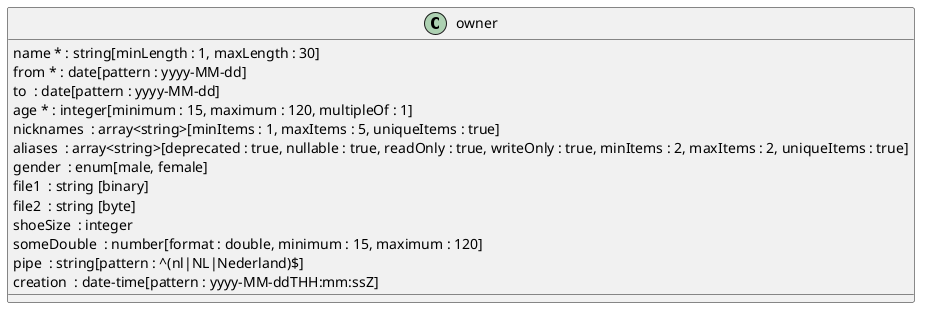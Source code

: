 @startuml

class owner {
  name * : string[minLength : 1, maxLength : 30]
  from * : date[pattern : yyyy-MM-dd]
  to  : date[pattern : yyyy-MM-dd]
  age * : integer[minimum : 15, maximum : 120, multipleOf : 1]
  nicknames  : array<string>[minItems : 1, maxItems : 5, uniqueItems : true]
  aliases  : array<string>[deprecated : true, nullable : true, readOnly : true, writeOnly : true, minItems : 2, maxItems : 2, uniqueItems : true]
  gender  : enum[male, female]
  file1  : string [binary]
  file2  : string [byte]
  shoeSize  : integer
  someDouble  : number[format : double, minimum : 15, maximum : 120]
  {field} pipe  : string[pattern : ^(nl|NL|Nederland)$]
  creation  : date-time[pattern : yyyy-MM-ddTHH:mm:ssZ]

}
@enduml
